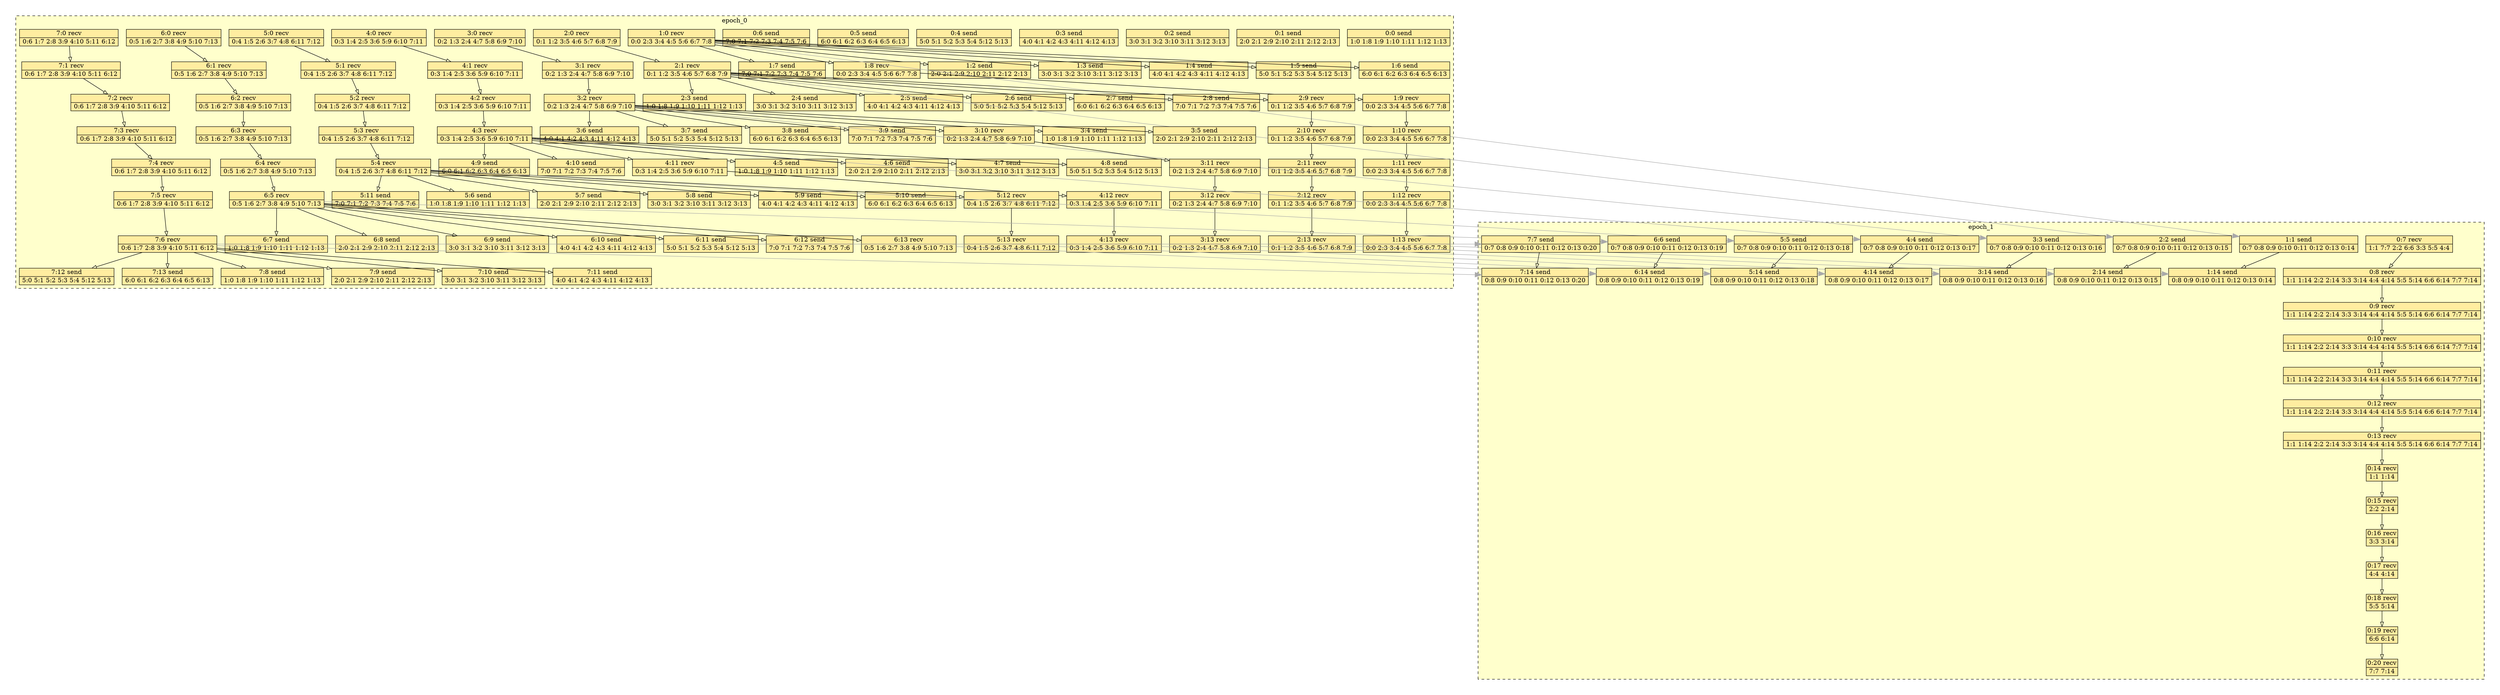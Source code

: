 digraph{node[shape=none margin=0 style=filled colorscheme=ylorrd9 fillcolor=2];compound=true;splines=line;subgraph clusterdummy0_0{style=invis;subgraph clusterdummy0_1{style=invis;subgraph clusterdummy0_2{style=invis;subgraph cluster0{style=dashed;colorscheme=ylorrd9;bgcolor=1;edge[arrowhead=empty];label=epoch_0;0[label=<<table border="0" cellborder="0" cellspacing="0"><tr><td>0:0 send</td></tr><hr/><tr><td> 1:0 1:8 1:9 1:10 1:11 1:12 1:13 </td></tr></table>>];1[label=<<table border="0" cellborder="0" cellspacing="0"><tr><td>0:1 send</td></tr><hr/><tr><td> 2:0 2:1 2:9 2:10 2:11 2:12 2:13 </td></tr></table>>];2[label=<<table border="0" cellborder="0" cellspacing="0"><tr><td>0:2 send</td></tr><hr/><tr><td> 3:0 3:1 3:2 3:10 3:11 3:12 3:13 </td></tr></table>>];3[label=<<table border="0" cellborder="0" cellspacing="0"><tr><td>0:3 send</td></tr><hr/><tr><td> 4:0 4:1 4:2 4:3 4:11 4:12 4:13 </td></tr></table>>];4[label=<<table border="0" cellborder="0" cellspacing="0"><tr><td>0:4 send</td></tr><hr/><tr><td> 5:0 5:1 5:2 5:3 5:4 5:12 5:13 </td></tr></table>>];5[label=<<table border="0" cellborder="0" cellspacing="0"><tr><td>0:5 send</td></tr><hr/><tr><td> 6:0 6:1 6:2 6:3 6:4 6:5 6:13 </td></tr></table>>];6[label=<<table border="0" cellborder="0" cellspacing="0"><tr><td>0:6 send</td></tr><hr/><tr><td> 7:0 7:1 7:2 7:3 7:4 7:5 7:6 </td></tr></table>>];21[label=<<table border="0" cellborder="0" cellspacing="0"><tr><td>1:0 recv</td></tr><hr/><tr><td> 0:0 2:3 3:4 4:5 5:6 6:7 7:8 </td></tr></table>>];23[label=<<table border="0" cellborder="0" cellspacing="0"><tr><td>1:2 send</td></tr><hr/><tr><td> 2:0 2:1 2:9 2:10 2:11 2:12 2:13 </td></tr></table>>];21->23;24[label=<<table border="0" cellborder="0" cellspacing="0"><tr><td>1:3 send</td></tr><hr/><tr><td> 3:0 3:1 3:2 3:10 3:11 3:12 3:13 </td></tr></table>>];21->24;25[label=<<table border="0" cellborder="0" cellspacing="0"><tr><td>1:4 send</td></tr><hr/><tr><td> 4:0 4:1 4:2 4:3 4:11 4:12 4:13 </td></tr></table>>];21->25;26[label=<<table border="0" cellborder="0" cellspacing="0"><tr><td>1:5 send</td></tr><hr/><tr><td> 5:0 5:1 5:2 5:3 5:4 5:12 5:13 </td></tr></table>>];21->26;27[label=<<table border="0" cellborder="0" cellspacing="0"><tr><td>1:6 send</td></tr><hr/><tr><td> 6:0 6:1 6:2 6:3 6:4 6:5 6:13 </td></tr></table>>];21->27;28[label=<<table border="0" cellborder="0" cellspacing="0"><tr><td>1:7 send</td></tr><hr/><tr><td> 7:0 7:1 7:2 7:3 7:4 7:5 7:6 </td></tr></table>>];21->28;29[label=<<table border="0" cellborder="0" cellspacing="0"><tr><td>1:8 recv</td></tr><hr/><tr><td> 0:0 2:3 3:4 4:5 5:6 6:7 7:8 </td></tr></table>>];21->29;30[label=<<table border="0" cellborder="0" cellspacing="0"><tr><td>1:9 recv</td></tr><hr/><tr><td> 0:0 2:3 3:4 4:5 5:6 6:7 7:8 </td></tr></table>>];29->30;31[label=<<table border="0" cellborder="0" cellspacing="0"><tr><td>1:10 recv</td></tr><hr/><tr><td> 0:0 2:3 3:4 4:5 5:6 6:7 7:8 </td></tr></table>>];30->31;32[label=<<table border="0" cellborder="0" cellspacing="0"><tr><td>1:11 recv</td></tr><hr/><tr><td> 0:0 2:3 3:4 4:5 5:6 6:7 7:8 </td></tr></table>>];31->32;33[label=<<table border="0" cellborder="0" cellspacing="0"><tr><td>1:12 recv</td></tr><hr/><tr><td> 0:0 2:3 3:4 4:5 5:6 6:7 7:8 </td></tr></table>>];32->33;34[label=<<table border="0" cellborder="0" cellspacing="0"><tr><td>1:13 recv</td></tr><hr/><tr><td> 0:0 2:3 3:4 4:5 5:6 6:7 7:8 </td></tr></table>>];33->34;36[label=<<table border="0" cellborder="0" cellspacing="0"><tr><td>2:0 recv</td></tr><hr/><tr><td> 0:1 1:2 3:5 4:6 5:7 6:8 7:9 </td></tr></table>>];37[label=<<table border="0" cellborder="0" cellspacing="0"><tr><td>2:1 recv</td></tr><hr/><tr><td> 0:1 1:2 3:5 4:6 5:7 6:8 7:9 </td></tr></table>>];36->37;39[label=<<table border="0" cellborder="0" cellspacing="0"><tr><td>2:3 send</td></tr><hr/><tr><td> 1:0 1:8 1:9 1:10 1:11 1:12 1:13 </td></tr></table>>];37->39;40[label=<<table border="0" cellborder="0" cellspacing="0"><tr><td>2:4 send</td></tr><hr/><tr><td> 3:0 3:1 3:2 3:10 3:11 3:12 3:13 </td></tr></table>>];37->40;41[label=<<table border="0" cellborder="0" cellspacing="0"><tr><td>2:5 send</td></tr><hr/><tr><td> 4:0 4:1 4:2 4:3 4:11 4:12 4:13 </td></tr></table>>];37->41;42[label=<<table border="0" cellborder="0" cellspacing="0"><tr><td>2:6 send</td></tr><hr/><tr><td> 5:0 5:1 5:2 5:3 5:4 5:12 5:13 </td></tr></table>>];37->42;43[label=<<table border="0" cellborder="0" cellspacing="0"><tr><td>2:7 send</td></tr><hr/><tr><td> 6:0 6:1 6:2 6:3 6:4 6:5 6:13 </td></tr></table>>];37->43;44[label=<<table border="0" cellborder="0" cellspacing="0"><tr><td>2:8 send</td></tr><hr/><tr><td> 7:0 7:1 7:2 7:3 7:4 7:5 7:6 </td></tr></table>>];37->44;45[label=<<table border="0" cellborder="0" cellspacing="0"><tr><td>2:9 recv</td></tr><hr/><tr><td> 0:1 1:2 3:5 4:6 5:7 6:8 7:9 </td></tr></table>>];37->45;46[label=<<table border="0" cellborder="0" cellspacing="0"><tr><td>2:10 recv</td></tr><hr/><tr><td> 0:1 1:2 3:5 4:6 5:7 6:8 7:9 </td></tr></table>>];45->46;47[label=<<table border="0" cellborder="0" cellspacing="0"><tr><td>2:11 recv</td></tr><hr/><tr><td> 0:1 1:2 3:5 4:6 5:7 6:8 7:9 </td></tr></table>>];46->47;48[label=<<table border="0" cellborder="0" cellspacing="0"><tr><td>2:12 recv</td></tr><hr/><tr><td> 0:1 1:2 3:5 4:6 5:7 6:8 7:9 </td></tr></table>>];47->48;49[label=<<table border="0" cellborder="0" cellspacing="0"><tr><td>2:13 recv</td></tr><hr/><tr><td> 0:1 1:2 3:5 4:6 5:7 6:8 7:9 </td></tr></table>>];48->49;51[label=<<table border="0" cellborder="0" cellspacing="0"><tr><td>3:0 recv</td></tr><hr/><tr><td> 0:2 1:3 2:4 4:7 5:8 6:9 7:10 </td></tr></table>>];52[label=<<table border="0" cellborder="0" cellspacing="0"><tr><td>3:1 recv</td></tr><hr/><tr><td> 0:2 1:3 2:4 4:7 5:8 6:9 7:10 </td></tr></table>>];51->52;53[label=<<table border="0" cellborder="0" cellspacing="0"><tr><td>3:2 recv</td></tr><hr/><tr><td> 0:2 1:3 2:4 4:7 5:8 6:9 7:10 </td></tr></table>>];52->53;55[label=<<table border="0" cellborder="0" cellspacing="0"><tr><td>3:4 send</td></tr><hr/><tr><td> 1:0 1:8 1:9 1:10 1:11 1:12 1:13 </td></tr></table>>];53->55;56[label=<<table border="0" cellborder="0" cellspacing="0"><tr><td>3:5 send</td></tr><hr/><tr><td> 2:0 2:1 2:9 2:10 2:11 2:12 2:13 </td></tr></table>>];53->56;57[label=<<table border="0" cellborder="0" cellspacing="0"><tr><td>3:6 send</td></tr><hr/><tr><td> 4:0 4:1 4:2 4:3 4:11 4:12 4:13 </td></tr></table>>];53->57;58[label=<<table border="0" cellborder="0" cellspacing="0"><tr><td>3:7 send</td></tr><hr/><tr><td> 5:0 5:1 5:2 5:3 5:4 5:12 5:13 </td></tr></table>>];53->58;59[label=<<table border="0" cellborder="0" cellspacing="0"><tr><td>3:8 send</td></tr><hr/><tr><td> 6:0 6:1 6:2 6:3 6:4 6:5 6:13 </td></tr></table>>];53->59;60[label=<<table border="0" cellborder="0" cellspacing="0"><tr><td>3:9 send</td></tr><hr/><tr><td> 7:0 7:1 7:2 7:3 7:4 7:5 7:6 </td></tr></table>>];53->60;61[label=<<table border="0" cellborder="0" cellspacing="0"><tr><td>3:10 recv</td></tr><hr/><tr><td> 0:2 1:3 2:4 4:7 5:8 6:9 7:10 </td></tr></table>>];53->61;62[label=<<table border="0" cellborder="0" cellspacing="0"><tr><td>3:11 recv</td></tr><hr/><tr><td> 0:2 1:3 2:4 4:7 5:8 6:9 7:10 </td></tr></table>>];61->62;63[label=<<table border="0" cellborder="0" cellspacing="0"><tr><td>3:12 recv</td></tr><hr/><tr><td> 0:2 1:3 2:4 4:7 5:8 6:9 7:10 </td></tr></table>>];62->63;64[label=<<table border="0" cellborder="0" cellspacing="0"><tr><td>3:13 recv</td></tr><hr/><tr><td> 0:2 1:3 2:4 4:7 5:8 6:9 7:10 </td></tr></table>>];63->64;66[label=<<table border="0" cellborder="0" cellspacing="0"><tr><td>4:0 recv</td></tr><hr/><tr><td> 0:3 1:4 2:5 3:6 5:9 6:10 7:11 </td></tr></table>>];67[label=<<table border="0" cellborder="0" cellspacing="0"><tr><td>4:1 recv</td></tr><hr/><tr><td> 0:3 1:4 2:5 3:6 5:9 6:10 7:11 </td></tr></table>>];66->67;68[label=<<table border="0" cellborder="0" cellspacing="0"><tr><td>4:2 recv</td></tr><hr/><tr><td> 0:3 1:4 2:5 3:6 5:9 6:10 7:11 </td></tr></table>>];67->68;69[label=<<table border="0" cellborder="0" cellspacing="0"><tr><td>4:3 recv</td></tr><hr/><tr><td> 0:3 1:4 2:5 3:6 5:9 6:10 7:11 </td></tr></table>>];68->69;71[label=<<table border="0" cellborder="0" cellspacing="0"><tr><td>4:5 send</td></tr><hr/><tr><td> 1:0 1:8 1:9 1:10 1:11 1:12 1:13 </td></tr></table>>];69->71;72[label=<<table border="0" cellborder="0" cellspacing="0"><tr><td>4:6 send</td></tr><hr/><tr><td> 2:0 2:1 2:9 2:10 2:11 2:12 2:13 </td></tr></table>>];69->72;73[label=<<table border="0" cellborder="0" cellspacing="0"><tr><td>4:7 send</td></tr><hr/><tr><td> 3:0 3:1 3:2 3:10 3:11 3:12 3:13 </td></tr></table>>];69->73;74[label=<<table border="0" cellborder="0" cellspacing="0"><tr><td>4:8 send</td></tr><hr/><tr><td> 5:0 5:1 5:2 5:3 5:4 5:12 5:13 </td></tr></table>>];69->74;75[label=<<table border="0" cellborder="0" cellspacing="0"><tr><td>4:9 send</td></tr><hr/><tr><td> 6:0 6:1 6:2 6:3 6:4 6:5 6:13 </td></tr></table>>];69->75;76[label=<<table border="0" cellborder="0" cellspacing="0"><tr><td>4:10 send</td></tr><hr/><tr><td> 7:0 7:1 7:2 7:3 7:4 7:5 7:6 </td></tr></table>>];69->76;77[label=<<table border="0" cellborder="0" cellspacing="0"><tr><td>4:11 recv</td></tr><hr/><tr><td> 0:3 1:4 2:5 3:6 5:9 6:10 7:11 </td></tr></table>>];69->77;78[label=<<table border="0" cellborder="0" cellspacing="0"><tr><td>4:12 recv</td></tr><hr/><tr><td> 0:3 1:4 2:5 3:6 5:9 6:10 7:11 </td></tr></table>>];77->78;79[label=<<table border="0" cellborder="0" cellspacing="0"><tr><td>4:13 recv</td></tr><hr/><tr><td> 0:3 1:4 2:5 3:6 5:9 6:10 7:11 </td></tr></table>>];78->79;81[label=<<table border="0" cellborder="0" cellspacing="0"><tr><td>5:0 recv</td></tr><hr/><tr><td> 0:4 1:5 2:6 3:7 4:8 6:11 7:12 </td></tr></table>>];82[label=<<table border="0" cellborder="0" cellspacing="0"><tr><td>5:1 recv</td></tr><hr/><tr><td> 0:4 1:5 2:6 3:7 4:8 6:11 7:12 </td></tr></table>>];81->82;83[label=<<table border="0" cellborder="0" cellspacing="0"><tr><td>5:2 recv</td></tr><hr/><tr><td> 0:4 1:5 2:6 3:7 4:8 6:11 7:12 </td></tr></table>>];82->83;84[label=<<table border="0" cellborder="0" cellspacing="0"><tr><td>5:3 recv</td></tr><hr/><tr><td> 0:4 1:5 2:6 3:7 4:8 6:11 7:12 </td></tr></table>>];83->84;85[label=<<table border="0" cellborder="0" cellspacing="0"><tr><td>5:4 recv</td></tr><hr/><tr><td> 0:4 1:5 2:6 3:7 4:8 6:11 7:12 </td></tr></table>>];84->85;87[label=<<table border="0" cellborder="0" cellspacing="0"><tr><td>5:6 send</td></tr><hr/><tr><td> 1:0 1:8 1:9 1:10 1:11 1:12 1:13 </td></tr></table>>];85->87;88[label=<<table border="0" cellborder="0" cellspacing="0"><tr><td>5:7 send</td></tr><hr/><tr><td> 2:0 2:1 2:9 2:10 2:11 2:12 2:13 </td></tr></table>>];85->88;89[label=<<table border="0" cellborder="0" cellspacing="0"><tr><td>5:8 send</td></tr><hr/><tr><td> 3:0 3:1 3:2 3:10 3:11 3:12 3:13 </td></tr></table>>];85->89;90[label=<<table border="0" cellborder="0" cellspacing="0"><tr><td>5:9 send</td></tr><hr/><tr><td> 4:0 4:1 4:2 4:3 4:11 4:12 4:13 </td></tr></table>>];85->90;91[label=<<table border="0" cellborder="0" cellspacing="0"><tr><td>5:10 send</td></tr><hr/><tr><td> 6:0 6:1 6:2 6:3 6:4 6:5 6:13 </td></tr></table>>];85->91;92[label=<<table border="0" cellborder="0" cellspacing="0"><tr><td>5:11 send</td></tr><hr/><tr><td> 7:0 7:1 7:2 7:3 7:4 7:5 7:6 </td></tr></table>>];85->92;93[label=<<table border="0" cellborder="0" cellspacing="0"><tr><td>5:12 recv</td></tr><hr/><tr><td> 0:4 1:5 2:6 3:7 4:8 6:11 7:12 </td></tr></table>>];85->93;94[label=<<table border="0" cellborder="0" cellspacing="0"><tr><td>5:13 recv</td></tr><hr/><tr><td> 0:4 1:5 2:6 3:7 4:8 6:11 7:12 </td></tr></table>>];93->94;96[label=<<table border="0" cellborder="0" cellspacing="0"><tr><td>6:0 recv</td></tr><hr/><tr><td> 0:5 1:6 2:7 3:8 4:9 5:10 7:13 </td></tr></table>>];97[label=<<table border="0" cellborder="0" cellspacing="0"><tr><td>6:1 recv</td></tr><hr/><tr><td> 0:5 1:6 2:7 3:8 4:9 5:10 7:13 </td></tr></table>>];96->97;98[label=<<table border="0" cellborder="0" cellspacing="0"><tr><td>6:2 recv</td></tr><hr/><tr><td> 0:5 1:6 2:7 3:8 4:9 5:10 7:13 </td></tr></table>>];97->98;99[label=<<table border="0" cellborder="0" cellspacing="0"><tr><td>6:3 recv</td></tr><hr/><tr><td> 0:5 1:6 2:7 3:8 4:9 5:10 7:13 </td></tr></table>>];98->99;100[label=<<table border="0" cellborder="0" cellspacing="0"><tr><td>6:4 recv</td></tr><hr/><tr><td> 0:5 1:6 2:7 3:8 4:9 5:10 7:13 </td></tr></table>>];99->100;101[label=<<table border="0" cellborder="0" cellspacing="0"><tr><td>6:5 recv</td></tr><hr/><tr><td> 0:5 1:6 2:7 3:8 4:9 5:10 7:13 </td></tr></table>>];100->101;103[label=<<table border="0" cellborder="0" cellspacing="0"><tr><td>6:7 send</td></tr><hr/><tr><td> 1:0 1:8 1:9 1:10 1:11 1:12 1:13 </td></tr></table>>];101->103;104[label=<<table border="0" cellborder="0" cellspacing="0"><tr><td>6:8 send</td></tr><hr/><tr><td> 2:0 2:1 2:9 2:10 2:11 2:12 2:13 </td></tr></table>>];101->104;105[label=<<table border="0" cellborder="0" cellspacing="0"><tr><td>6:9 send</td></tr><hr/><tr><td> 3:0 3:1 3:2 3:10 3:11 3:12 3:13 </td></tr></table>>];101->105;106[label=<<table border="0" cellborder="0" cellspacing="0"><tr><td>6:10 send</td></tr><hr/><tr><td> 4:0 4:1 4:2 4:3 4:11 4:12 4:13 </td></tr></table>>];101->106;107[label=<<table border="0" cellborder="0" cellspacing="0"><tr><td>6:11 send</td></tr><hr/><tr><td> 5:0 5:1 5:2 5:3 5:4 5:12 5:13 </td></tr></table>>];101->107;108[label=<<table border="0" cellborder="0" cellspacing="0"><tr><td>6:12 send</td></tr><hr/><tr><td> 7:0 7:1 7:2 7:3 7:4 7:5 7:6 </td></tr></table>>];101->108;109[label=<<table border="0" cellborder="0" cellspacing="0"><tr><td>6:13 recv</td></tr><hr/><tr><td> 0:5 1:6 2:7 3:8 4:9 5:10 7:13 </td></tr></table>>];101->109;111[label=<<table border="0" cellborder="0" cellspacing="0"><tr><td>7:0 recv</td></tr><hr/><tr><td> 0:6 1:7 2:8 3:9 4:10 5:11 6:12 </td></tr></table>>];112[label=<<table border="0" cellborder="0" cellspacing="0"><tr><td>7:1 recv</td></tr><hr/><tr><td> 0:6 1:7 2:8 3:9 4:10 5:11 6:12 </td></tr></table>>];111->112;113[label=<<table border="0" cellborder="0" cellspacing="0"><tr><td>7:2 recv</td></tr><hr/><tr><td> 0:6 1:7 2:8 3:9 4:10 5:11 6:12 </td></tr></table>>];112->113;114[label=<<table border="0" cellborder="0" cellspacing="0"><tr><td>7:3 recv</td></tr><hr/><tr><td> 0:6 1:7 2:8 3:9 4:10 5:11 6:12 </td></tr></table>>];113->114;115[label=<<table border="0" cellborder="0" cellspacing="0"><tr><td>7:4 recv</td></tr><hr/><tr><td> 0:6 1:7 2:8 3:9 4:10 5:11 6:12 </td></tr></table>>];114->115;116[label=<<table border="0" cellborder="0" cellspacing="0"><tr><td>7:5 recv</td></tr><hr/><tr><td> 0:6 1:7 2:8 3:9 4:10 5:11 6:12 </td></tr></table>>];115->116;117[label=<<table border="0" cellborder="0" cellspacing="0"><tr><td>7:6 recv</td></tr><hr/><tr><td> 0:6 1:7 2:8 3:9 4:10 5:11 6:12 </td></tr></table>>];116->117;119[label=<<table border="0" cellborder="0" cellspacing="0"><tr><td>7:8 send</td></tr><hr/><tr><td> 1:0 1:8 1:9 1:10 1:11 1:12 1:13 </td></tr></table>>];117->119;120[label=<<table border="0" cellborder="0" cellspacing="0"><tr><td>7:9 send</td></tr><hr/><tr><td> 2:0 2:1 2:9 2:10 2:11 2:12 2:13 </td></tr></table>>];117->120;121[label=<<table border="0" cellborder="0" cellspacing="0"><tr><td>7:10 send</td></tr><hr/><tr><td> 3:0 3:1 3:2 3:10 3:11 3:12 3:13 </td></tr></table>>];117->121;122[label=<<table border="0" cellborder="0" cellspacing="0"><tr><td>7:11 send</td></tr><hr/><tr><td> 4:0 4:1 4:2 4:3 4:11 4:12 4:13 </td></tr></table>>];117->122;123[label=<<table border="0" cellborder="0" cellspacing="0"><tr><td>7:12 send</td></tr><hr/><tr><td> 5:0 5:1 5:2 5:3 5:4 5:12 5:13 </td></tr></table>>];117->123;124[label=<<table border="0" cellborder="0" cellspacing="0"><tr><td>7:13 send</td></tr><hr/><tr><td> 6:0 6:1 6:2 6:3 6:4 6:5 6:13 </td></tr></table>>];117->124;}}}}subgraph clusterdummy1_0{style=invis;subgraph clusterdummy1_1{style=invis;subgraph clusterdummy1_2{style=invis;subgraph cluster1{style=dashed;colorscheme=ylorrd9;bgcolor=1;edge[arrowhead=empty];label=epoch_1;7[label=<<table border="0" cellborder="0" cellspacing="0"><tr><td>0:7 recv</td></tr><hr/><tr><td> 1:1 7:7 2:2 6:6 3:3 5:5 4:4 </td></tr></table>>];8[label=<<table border="0" cellborder="0" cellspacing="0"><tr><td>0:8 recv</td></tr><hr/><tr><td> 1:1 1:14 2:2 2:14 3:3 3:14 4:4 4:14 5:5 5:14 6:6 6:14 7:7 7:14 </td></tr></table>>];7->8;9[label=<<table border="0" cellborder="0" cellspacing="0"><tr><td>0:9 recv</td></tr><hr/><tr><td> 1:1 1:14 2:2 2:14 3:3 3:14 4:4 4:14 5:5 5:14 6:6 6:14 7:7 7:14 </td></tr></table>>];8->9;10[label=<<table border="0" cellborder="0" cellspacing="0"><tr><td>0:10 recv</td></tr><hr/><tr><td> 1:1 1:14 2:2 2:14 3:3 3:14 4:4 4:14 5:5 5:14 6:6 6:14 7:7 7:14 </td></tr></table>>];9->10;11[label=<<table border="0" cellborder="0" cellspacing="0"><tr><td>0:11 recv</td></tr><hr/><tr><td> 1:1 1:14 2:2 2:14 3:3 3:14 4:4 4:14 5:5 5:14 6:6 6:14 7:7 7:14 </td></tr></table>>];10->11;12[label=<<table border="0" cellborder="0" cellspacing="0"><tr><td>0:12 recv</td></tr><hr/><tr><td> 1:1 1:14 2:2 2:14 3:3 3:14 4:4 4:14 5:5 5:14 6:6 6:14 7:7 7:14 </td></tr></table>>];11->12;13[label=<<table border="0" cellborder="0" cellspacing="0"><tr><td>0:13 recv</td></tr><hr/><tr><td> 1:1 1:14 2:2 2:14 3:3 3:14 4:4 4:14 5:5 5:14 6:6 6:14 7:7 7:14 </td></tr></table>>];12->13;14[label=<<table border="0" cellborder="0" cellspacing="0"><tr><td>0:14 recv</td></tr><hr/><tr><td> 1:1 1:14 </td></tr></table>>];13->14;15[label=<<table border="0" cellborder="0" cellspacing="0"><tr><td>0:15 recv</td></tr><hr/><tr><td> 2:2 2:14 </td></tr></table>>];14->15;16[label=<<table border="0" cellborder="0" cellspacing="0"><tr><td>0:16 recv</td></tr><hr/><tr><td> 3:3 3:14 </td></tr></table>>];15->16;17[label=<<table border="0" cellborder="0" cellspacing="0"><tr><td>0:17 recv</td></tr><hr/><tr><td> 4:4 4:14 </td></tr></table>>];16->17;18[label=<<table border="0" cellborder="0" cellspacing="0"><tr><td>0:18 recv</td></tr><hr/><tr><td> 5:5 5:14 </td></tr></table>>];17->18;19[label=<<table border="0" cellborder="0" cellspacing="0"><tr><td>0:19 recv</td></tr><hr/><tr><td> 6:6 6:14 </td></tr></table>>];18->19;20[label=<<table border="0" cellborder="0" cellspacing="0"><tr><td>0:20 recv</td></tr><hr/><tr><td> 7:7 7:14 </td></tr></table>>];19->20;22[label=<<table border="0" cellborder="0" cellspacing="0"><tr><td>1:1 send</td></tr><hr/><tr><td> 0:7 0:8 0:9 0:10 0:11 0:12 0:13 0:14 </td></tr></table>>];35[label=<<table border="0" cellborder="0" cellspacing="0"><tr><td>1:14 send</td></tr><hr/><tr><td> 0:8 0:9 0:10 0:11 0:12 0:13 0:14 </td></tr></table>>];22->35;38[label=<<table border="0" cellborder="0" cellspacing="0"><tr><td>2:2 send</td></tr><hr/><tr><td> 0:7 0:8 0:9 0:10 0:11 0:12 0:13 0:15 </td></tr></table>>];50[label=<<table border="0" cellborder="0" cellspacing="0"><tr><td>2:14 send</td></tr><hr/><tr><td> 0:8 0:9 0:10 0:11 0:12 0:13 0:15 </td></tr></table>>];38->50;54[label=<<table border="0" cellborder="0" cellspacing="0"><tr><td>3:3 send</td></tr><hr/><tr><td> 0:7 0:8 0:9 0:10 0:11 0:12 0:13 0:16 </td></tr></table>>];65[label=<<table border="0" cellborder="0" cellspacing="0"><tr><td>3:14 send</td></tr><hr/><tr><td> 0:8 0:9 0:10 0:11 0:12 0:13 0:16 </td></tr></table>>];54->65;70[label=<<table border="0" cellborder="0" cellspacing="0"><tr><td>4:4 send</td></tr><hr/><tr><td> 0:7 0:8 0:9 0:10 0:11 0:12 0:13 0:17 </td></tr></table>>];80[label=<<table border="0" cellborder="0" cellspacing="0"><tr><td>4:14 send</td></tr><hr/><tr><td> 0:8 0:9 0:10 0:11 0:12 0:13 0:17 </td></tr></table>>];70->80;86[label=<<table border="0" cellborder="0" cellspacing="0"><tr><td>5:5 send</td></tr><hr/><tr><td> 0:7 0:8 0:9 0:10 0:11 0:12 0:13 0:18 </td></tr></table>>];95[label=<<table border="0" cellborder="0" cellspacing="0"><tr><td>5:14 send</td></tr><hr/><tr><td> 0:8 0:9 0:10 0:11 0:12 0:13 0:18 </td></tr></table>>];86->95;102[label=<<table border="0" cellborder="0" cellspacing="0"><tr><td>6:6 send</td></tr><hr/><tr><td> 0:7 0:8 0:9 0:10 0:11 0:12 0:13 0:19 </td></tr></table>>];110[label=<<table border="0" cellborder="0" cellspacing="0"><tr><td>6:14 send</td></tr><hr/><tr><td> 0:8 0:9 0:10 0:11 0:12 0:13 0:19 </td></tr></table>>];102->110;118[label=<<table border="0" cellborder="0" cellspacing="0"><tr><td>7:7 send</td></tr><hr/><tr><td> 0:7 0:8 0:9 0:10 0:11 0:12 0:13 0:20 </td></tr></table>>];125[label=<<table border="0" cellborder="0" cellspacing="0"><tr><td>7:14 send</td></tr><hr/><tr><td> 0:8 0:9 0:10 0:11 0:12 0:13 0:20 </td></tr></table>>];118->125;}}}}subgraph{edge[color=darkgray arrowsize=1.5];21->22;34->35;37->38;49->50;53->54;64->65;69->70;79->80;85->86;94->95;101->102;109->110;117->118;117->125;}}